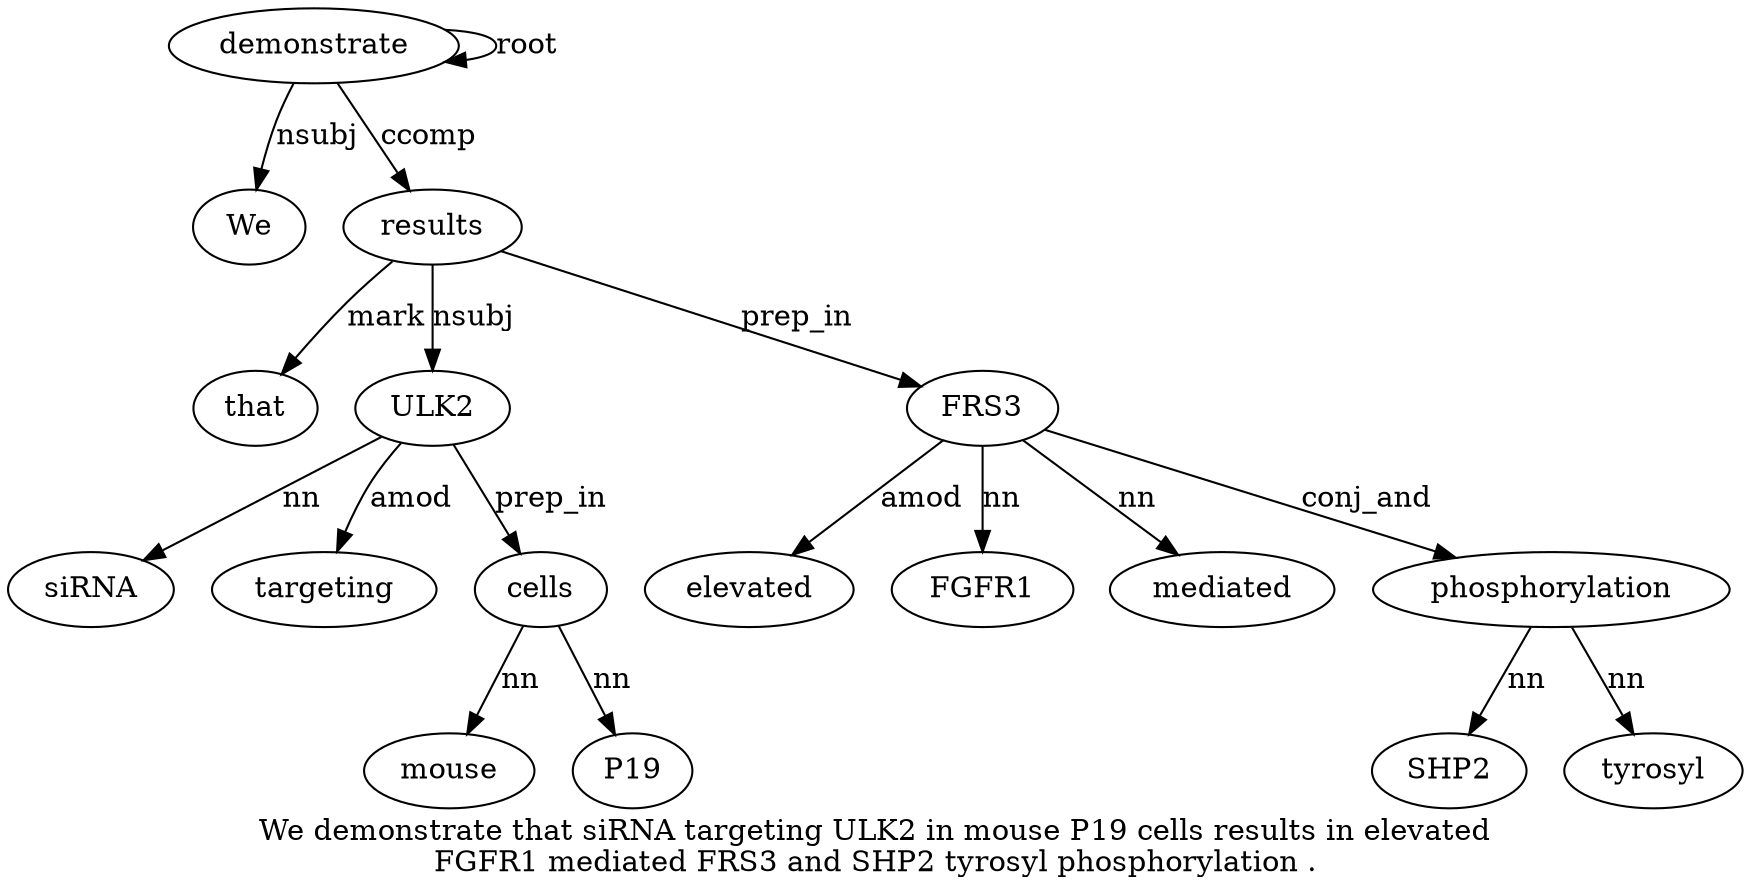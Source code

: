 digraph "We demonstrate that siRNA targeting ULK2 in mouse P19 cells results in elevated FGFR1 mediated FRS3 and SHP2 tyrosyl phosphorylation ." {
label="We demonstrate that siRNA targeting ULK2 in mouse P19 cells results in elevated
FGFR1 mediated FRS3 and SHP2 tyrosyl phosphorylation .";
demonstrate2 [style=filled, fillcolor=white, label=demonstrate];
We1 [style=filled, fillcolor=white, label=We];
demonstrate2 -> We1  [label=nsubj];
demonstrate2 -> demonstrate2  [label=root];
results11 [style=filled, fillcolor=white, label=results];
that3 [style=filled, fillcolor=white, label=that];
results11 -> that3  [label=mark];
ULK26 [style=filled, fillcolor=white, label=ULK2];
siRNA4 [style=filled, fillcolor=white, label=siRNA];
ULK26 -> siRNA4  [label=nn];
targeting5 [style=filled, fillcolor=white, label=targeting];
ULK26 -> targeting5  [label=amod];
results11 -> ULK26  [label=nsubj];
cells10 [style=filled, fillcolor=white, label=cells];
mouse8 [style=filled, fillcolor=white, label=mouse];
cells10 -> mouse8  [label=nn];
P19 [style=filled, fillcolor=white, label=P19];
cells10 -> P19  [label=nn];
ULK26 -> cells10  [label=prep_in];
demonstrate2 -> results11  [label=ccomp];
FRS316 [style=filled, fillcolor=white, label=FRS3];
elevated13 [style=filled, fillcolor=white, label=elevated];
FRS316 -> elevated13  [label=amod];
FGFR114 [style=filled, fillcolor=white, label=FGFR1];
FRS316 -> FGFR114  [label=nn];
mediated15 [style=filled, fillcolor=white, label=mediated];
FRS316 -> mediated15  [label=nn];
results11 -> FRS316  [label=prep_in];
phosphorylation20 [style=filled, fillcolor=white, label=phosphorylation];
SHP218 [style=filled, fillcolor=white, label=SHP2];
phosphorylation20 -> SHP218  [label=nn];
tyrosyl19 [style=filled, fillcolor=white, label=tyrosyl];
phosphorylation20 -> tyrosyl19  [label=nn];
FRS316 -> phosphorylation20  [label=conj_and];
}
